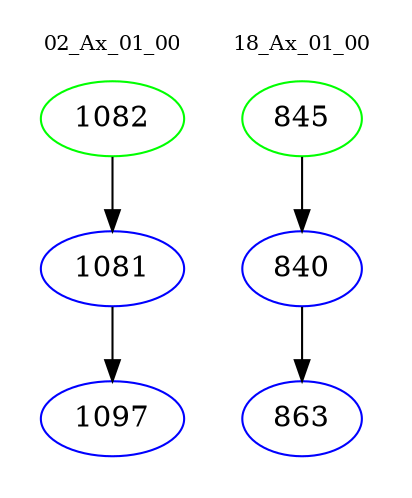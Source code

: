 digraph{
subgraph cluster_0 {
color = white
label = "02_Ax_01_00";
fontsize=10;
T0_1082 [label="1082", color="green"]
T0_1082 -> T0_1081 [color="black"]
T0_1081 [label="1081", color="blue"]
T0_1081 -> T0_1097 [color="black"]
T0_1097 [label="1097", color="blue"]
}
subgraph cluster_1 {
color = white
label = "18_Ax_01_00";
fontsize=10;
T1_845 [label="845", color="green"]
T1_845 -> T1_840 [color="black"]
T1_840 [label="840", color="blue"]
T1_840 -> T1_863 [color="black"]
T1_863 [label="863", color="blue"]
}
}
